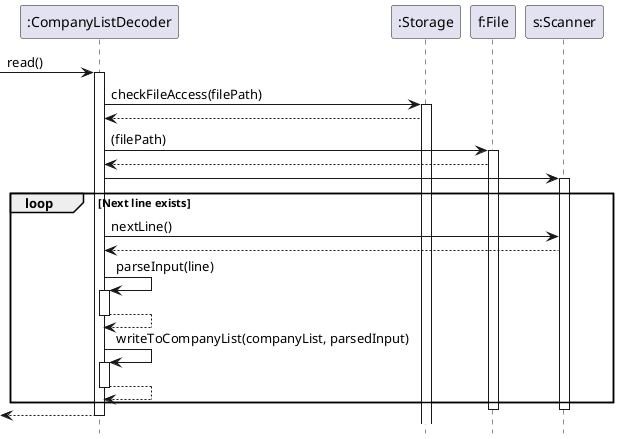 @startuml
'https://plantuml.com/sequence-diagram

hide footbox

 -> ":CompanyListDecoder": read()
     activate ":CompanyListDecoder"
        ":CompanyListDecoder" -> ":Storage" :checkFileAccess(filePath)
        activate ":Storage"
        ":Storage" --> ":CompanyListDecoder"
        ":CompanyListDecoder" -> "f:File" :(filePath)
        activate "f:File"
            "f:File" --> ":CompanyListDecoder"
        ":CompanyListDecoder" -> "s:Scanner"
        activate "s:Scanner"
            loop Next line exists
                ":CompanyListDecoder" -> "s:Scanner" : nextLine()
                "s:Scanner" --> ":CompanyListDecoder"

                ":CompanyListDecoder" -> ":CompanyListDecoder" :parseInput(line)
                activate ":CompanyListDecoder"
                ":CompanyListDecoder" --> ":CompanyListDecoder"
                deactivate ":CompanyListDecoder"

                ":CompanyListDecoder" -> ":CompanyListDecoder" : writeToCompanyList(companyList, parsedInput)
                activate ":CompanyListDecoder"
                ":CompanyListDecoder" --> ":CompanyListDecoder"
                deactivate ":CompanyListDecoder"
            end
        deactivate "f:File"
        deactivate "s:Scanner"
        <-- ":CompanyListDecoder"
        deactivate ":CompanyListDecoder"

@enduml